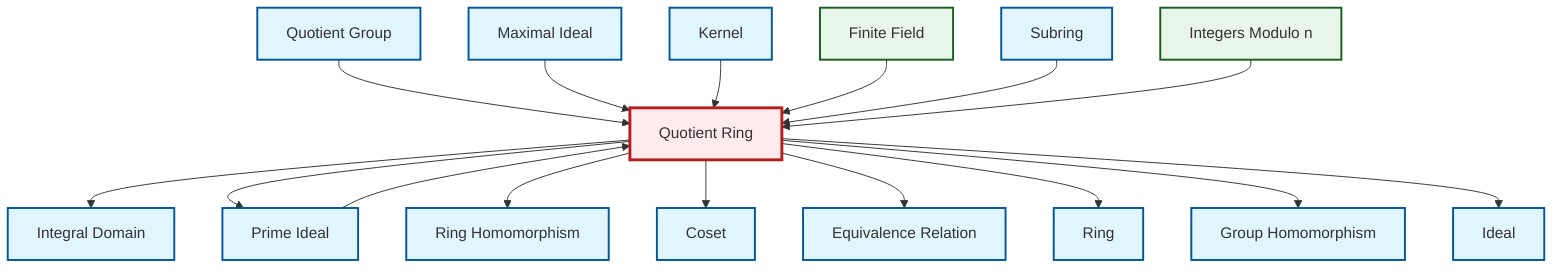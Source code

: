 graph TD
    classDef definition fill:#e1f5fe,stroke:#01579b,stroke-width:2px
    classDef theorem fill:#f3e5f5,stroke:#4a148c,stroke-width:2px
    classDef axiom fill:#fff3e0,stroke:#e65100,stroke-width:2px
    classDef example fill:#e8f5e9,stroke:#1b5e20,stroke-width:2px
    classDef current fill:#ffebee,stroke:#b71c1c,stroke-width:3px
    def-kernel["Kernel"]:::definition
    def-homomorphism["Group Homomorphism"]:::definition
    def-ring["Ring"]:::definition
    def-ring-homomorphism["Ring Homomorphism"]:::definition
    def-prime-ideal["Prime Ideal"]:::definition
    def-quotient-ring["Quotient Ring"]:::definition
    def-maximal-ideal["Maximal Ideal"]:::definition
    def-ideal["Ideal"]:::definition
    def-integral-domain["Integral Domain"]:::definition
    def-subring["Subring"]:::definition
    ex-quotient-integers-mod-n["Integers Modulo n"]:::example
    def-coset["Coset"]:::definition
    def-quotient-group["Quotient Group"]:::definition
    ex-finite-field["Finite Field"]:::example
    def-equivalence-relation["Equivalence Relation"]:::definition
    def-quotient-group --> def-quotient-ring
    def-maximal-ideal --> def-quotient-ring
    def-quotient-ring --> def-integral-domain
    def-kernel --> def-quotient-ring
    def-prime-ideal --> def-quotient-ring
    def-quotient-ring --> def-prime-ideal
    def-quotient-ring --> def-ring-homomorphism
    def-quotient-ring --> def-coset
    ex-finite-field --> def-quotient-ring
    def-quotient-ring --> def-equivalence-relation
    def-subring --> def-quotient-ring
    def-quotient-ring --> def-ring
    def-quotient-ring --> def-homomorphism
    def-quotient-ring --> def-ideal
    ex-quotient-integers-mod-n --> def-quotient-ring
    class def-quotient-ring current